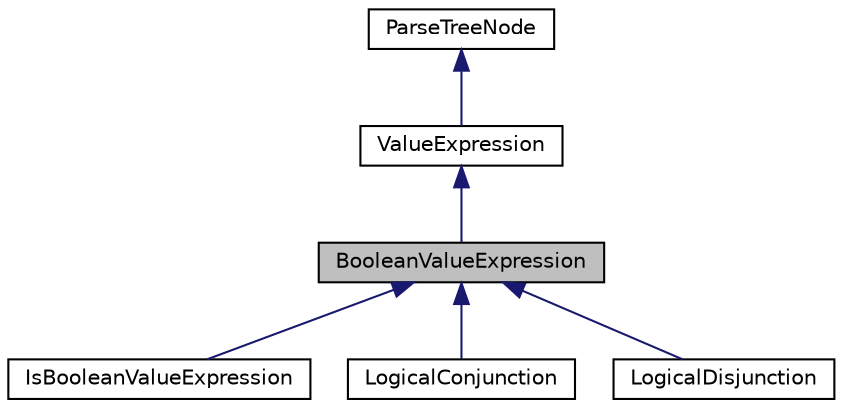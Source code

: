 digraph "BooleanValueExpression"
{
  edge [fontname="Helvetica",fontsize="10",labelfontname="Helvetica",labelfontsize="10"];
  node [fontname="Helvetica",fontsize="10",shape=record];
  Node0 [label="BooleanValueExpression",height=0.2,width=0.4,color="black", fillcolor="grey75", style="filled", fontcolor="black"];
  Node1 -> Node0 [dir="back",color="midnightblue",fontsize="10",style="solid",fontname="Helvetica"];
  Node1 [label="ValueExpression",height=0.2,width=0.4,color="black", fillcolor="white", style="filled",URL="$classValueExpression.html"];
  Node2 -> Node1 [dir="back",color="midnightblue",fontsize="10",style="solid",fontname="Helvetica"];
  Node2 [label="ParseTreeNode",height=0.2,width=0.4,color="black", fillcolor="white", style="filled",URL="$classParseTreeNode.html"];
  Node0 -> Node3 [dir="back",color="midnightblue",fontsize="10",style="solid",fontname="Helvetica"];
  Node3 [label="IsBooleanValueExpression",height=0.2,width=0.4,color="black", fillcolor="white", style="filled",URL="$classIsBooleanValueExpression.html"];
  Node0 -> Node4 [dir="back",color="midnightblue",fontsize="10",style="solid",fontname="Helvetica"];
  Node4 [label="LogicalConjunction",height=0.2,width=0.4,color="black", fillcolor="white", style="filled",URL="$classLogicalConjunction.html"];
  Node0 -> Node5 [dir="back",color="midnightblue",fontsize="10",style="solid",fontname="Helvetica"];
  Node5 [label="LogicalDisjunction",height=0.2,width=0.4,color="black", fillcolor="white", style="filled",URL="$classLogicalDisjunction.html"];
}
